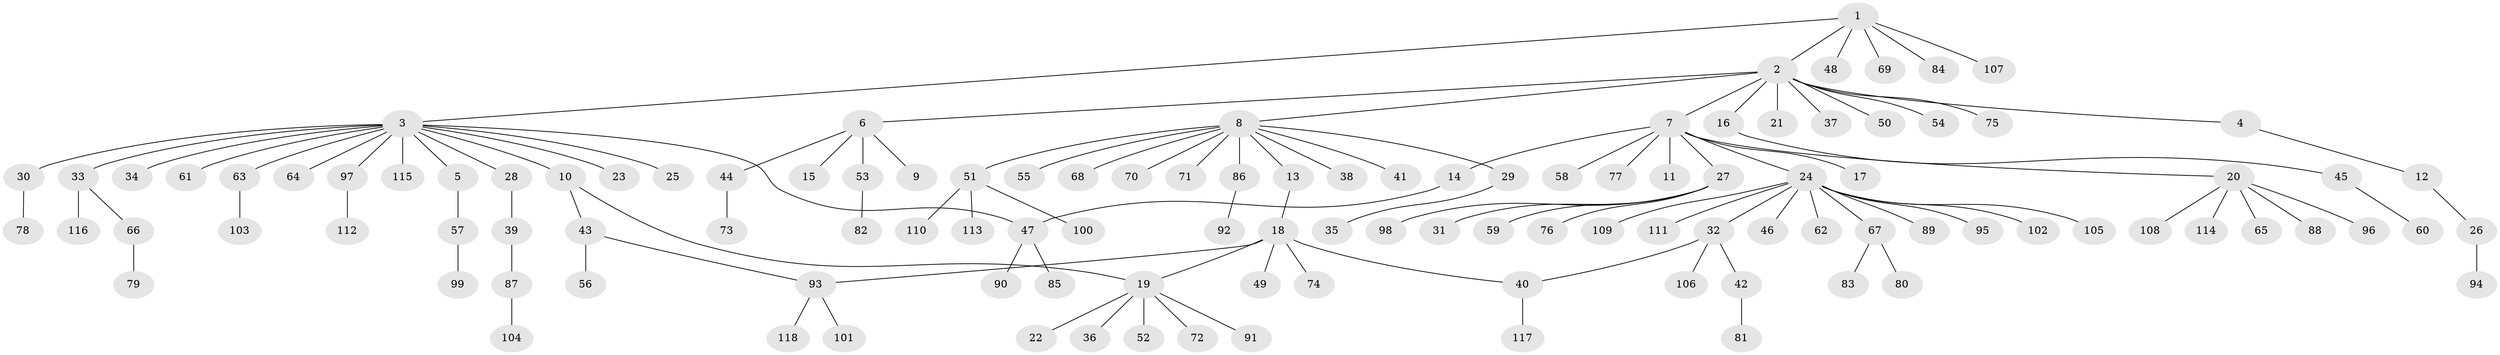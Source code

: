 // Generated by graph-tools (version 1.1) at 2025/48/03/09/25 04:48:34]
// undirected, 118 vertices, 121 edges
graph export_dot {
graph [start="1"]
  node [color=gray90,style=filled];
  1;
  2;
  3;
  4;
  5;
  6;
  7;
  8;
  9;
  10;
  11;
  12;
  13;
  14;
  15;
  16;
  17;
  18;
  19;
  20;
  21;
  22;
  23;
  24;
  25;
  26;
  27;
  28;
  29;
  30;
  31;
  32;
  33;
  34;
  35;
  36;
  37;
  38;
  39;
  40;
  41;
  42;
  43;
  44;
  45;
  46;
  47;
  48;
  49;
  50;
  51;
  52;
  53;
  54;
  55;
  56;
  57;
  58;
  59;
  60;
  61;
  62;
  63;
  64;
  65;
  66;
  67;
  68;
  69;
  70;
  71;
  72;
  73;
  74;
  75;
  76;
  77;
  78;
  79;
  80;
  81;
  82;
  83;
  84;
  85;
  86;
  87;
  88;
  89;
  90;
  91;
  92;
  93;
  94;
  95;
  96;
  97;
  98;
  99;
  100;
  101;
  102;
  103;
  104;
  105;
  106;
  107;
  108;
  109;
  110;
  111;
  112;
  113;
  114;
  115;
  116;
  117;
  118;
  1 -- 2;
  1 -- 3;
  1 -- 48;
  1 -- 69;
  1 -- 84;
  1 -- 107;
  2 -- 4;
  2 -- 6;
  2 -- 7;
  2 -- 8;
  2 -- 16;
  2 -- 21;
  2 -- 37;
  2 -- 50;
  2 -- 54;
  2 -- 75;
  3 -- 5;
  3 -- 10;
  3 -- 23;
  3 -- 25;
  3 -- 28;
  3 -- 30;
  3 -- 33;
  3 -- 34;
  3 -- 47;
  3 -- 61;
  3 -- 63;
  3 -- 64;
  3 -- 97;
  3 -- 115;
  4 -- 12;
  5 -- 57;
  6 -- 9;
  6 -- 15;
  6 -- 44;
  6 -- 53;
  7 -- 11;
  7 -- 14;
  7 -- 17;
  7 -- 20;
  7 -- 24;
  7 -- 27;
  7 -- 58;
  7 -- 77;
  8 -- 13;
  8 -- 29;
  8 -- 38;
  8 -- 41;
  8 -- 51;
  8 -- 55;
  8 -- 68;
  8 -- 70;
  8 -- 71;
  8 -- 86;
  10 -- 19;
  10 -- 43;
  12 -- 26;
  13 -- 18;
  14 -- 47;
  16 -- 45;
  18 -- 19;
  18 -- 40;
  18 -- 49;
  18 -- 74;
  18 -- 93;
  19 -- 22;
  19 -- 36;
  19 -- 52;
  19 -- 72;
  19 -- 91;
  20 -- 65;
  20 -- 88;
  20 -- 96;
  20 -- 108;
  20 -- 114;
  24 -- 32;
  24 -- 46;
  24 -- 62;
  24 -- 67;
  24 -- 89;
  24 -- 95;
  24 -- 102;
  24 -- 105;
  24 -- 109;
  24 -- 111;
  26 -- 94;
  27 -- 31;
  27 -- 59;
  27 -- 76;
  27 -- 98;
  28 -- 39;
  29 -- 35;
  30 -- 78;
  32 -- 40;
  32 -- 42;
  32 -- 106;
  33 -- 66;
  33 -- 116;
  39 -- 87;
  40 -- 117;
  42 -- 81;
  43 -- 56;
  43 -- 93;
  44 -- 73;
  45 -- 60;
  47 -- 85;
  47 -- 90;
  51 -- 100;
  51 -- 110;
  51 -- 113;
  53 -- 82;
  57 -- 99;
  63 -- 103;
  66 -- 79;
  67 -- 80;
  67 -- 83;
  86 -- 92;
  87 -- 104;
  93 -- 101;
  93 -- 118;
  97 -- 112;
}
